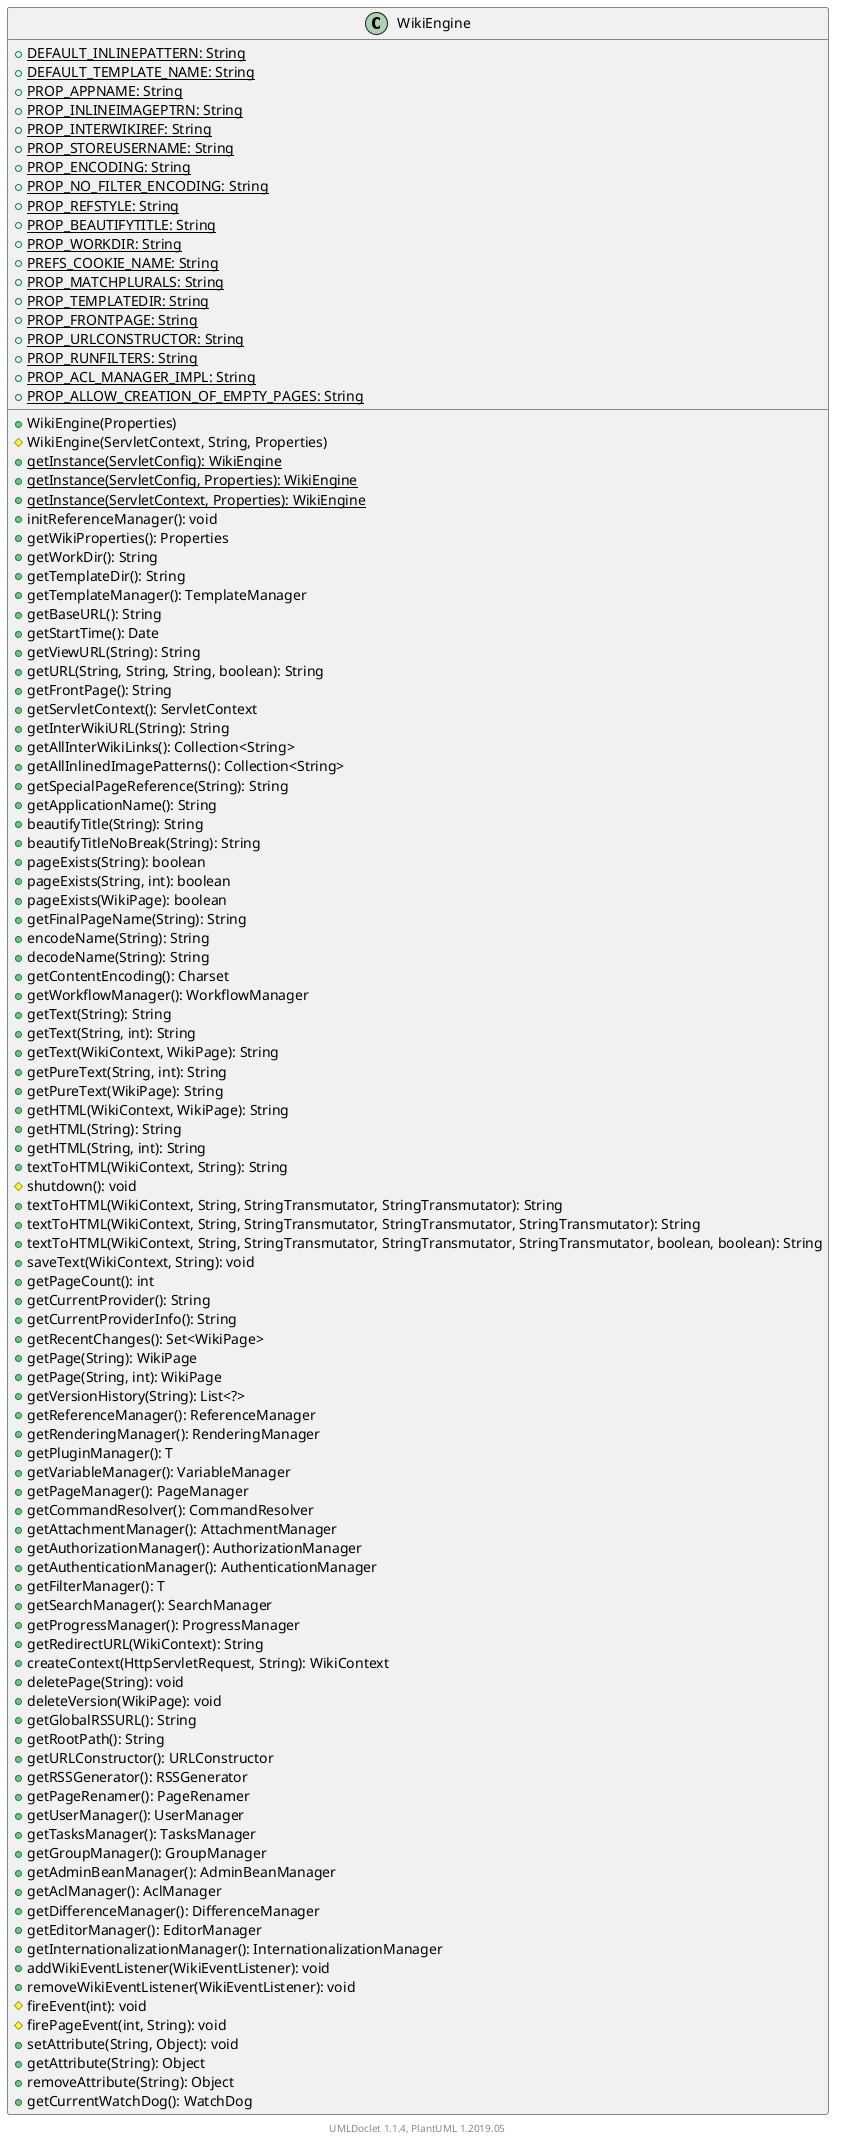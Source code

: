 @startuml

    class WikiEngine [[WikiEngine.html]] {
        {static} +DEFAULT_INLINEPATTERN: String
        {static} +DEFAULT_TEMPLATE_NAME: String
        {static} +PROP_APPNAME: String
        {static} +PROP_INLINEIMAGEPTRN: String
        {static} +PROP_INTERWIKIREF: String
        {static} +PROP_STOREUSERNAME: String
        {static} +PROP_ENCODING: String
        {static} +PROP_NO_FILTER_ENCODING: String
        {static} +PROP_REFSTYLE: String
        {static} +PROP_BEAUTIFYTITLE: String
        {static} +PROP_WORKDIR: String
        {static} +PREFS_COOKIE_NAME: String
        {static} +PROP_MATCHPLURALS: String
        {static} +PROP_TEMPLATEDIR: String
        {static} +PROP_FRONTPAGE: String
        {static} +PROP_URLCONSTRUCTOR: String
        {static} +PROP_RUNFILTERS: String
        {static} +PROP_ACL_MANAGER_IMPL: String
        {static} +PROP_ALLOW_CREATION_OF_EMPTY_PAGES: String
        +WikiEngine(Properties)
        #WikiEngine(ServletContext, String, Properties)
        {static} +getInstance(ServletConfig): WikiEngine
        {static} +getInstance(ServletConfig, Properties): WikiEngine
        {static} +getInstance(ServletContext, Properties): WikiEngine
        +initReferenceManager(): void
        +getWikiProperties(): Properties
        +getWorkDir(): String
        +getTemplateDir(): String
        +getTemplateManager(): TemplateManager
        +getBaseURL(): String
        +getStartTime(): Date
        +getViewURL(String): String
        +getURL(String, String, String, boolean): String
        +getFrontPage(): String
        +getServletContext(): ServletContext
        +getInterWikiURL(String): String
        +getAllInterWikiLinks(): Collection<String>
        +getAllInlinedImagePatterns(): Collection<String>
        +getSpecialPageReference(String): String
        +getApplicationName(): String
        +beautifyTitle(String): String
        +beautifyTitleNoBreak(String): String
        +pageExists(String): boolean
        +pageExists(String, int): boolean
        +pageExists(WikiPage): boolean
        +getFinalPageName(String): String
        +encodeName(String): String
        +decodeName(String): String
        +getContentEncoding(): Charset
        +getWorkflowManager(): WorkflowManager
        +getText(String): String
        +getText(String, int): String
        +getText(WikiContext, WikiPage): String
        +getPureText(String, int): String
        +getPureText(WikiPage): String
        +getHTML(WikiContext, WikiPage): String
        +getHTML(String): String
        +getHTML(String, int): String
        +textToHTML(WikiContext, String): String
        #shutdown(): void
        +textToHTML(WikiContext, String, StringTransmutator, StringTransmutator): String
        +textToHTML(WikiContext, String, StringTransmutator, StringTransmutator, StringTransmutator): String
        +textToHTML(WikiContext, String, StringTransmutator, StringTransmutator, StringTransmutator, boolean, boolean): String
        +saveText(WikiContext, String): void
        +getPageCount(): int
        +getCurrentProvider(): String
        +getCurrentProviderInfo(): String
        +getRecentChanges(): Set<WikiPage>
        +getPage(String): WikiPage
        +getPage(String, int): WikiPage
        +getVersionHistory(String): List<?>
        +getReferenceManager(): ReferenceManager
        +getRenderingManager(): RenderingManager
        +getPluginManager(): T
        +getVariableManager(): VariableManager
        +getPageManager(): PageManager
        +getCommandResolver(): CommandResolver
        +getAttachmentManager(): AttachmentManager
        +getAuthorizationManager(): AuthorizationManager
        +getAuthenticationManager(): AuthenticationManager
        +getFilterManager(): T
        +getSearchManager(): SearchManager
        +getProgressManager(): ProgressManager
        +getRedirectURL(WikiContext): String
        +createContext(HttpServletRequest, String): WikiContext
        +deletePage(String): void
        +deleteVersion(WikiPage): void
        +getGlobalRSSURL(): String
        +getRootPath(): String
        +getURLConstructor(): URLConstructor
        +getRSSGenerator(): RSSGenerator
        +getPageRenamer(): PageRenamer
        +getUserManager(): UserManager
        +getTasksManager(): TasksManager
        +getGroupManager(): GroupManager
        +getAdminBeanManager(): AdminBeanManager
        +getAclManager(): AclManager
        +getDifferenceManager(): DifferenceManager
        +getEditorManager(): EditorManager
        +getInternationalizationManager(): InternationalizationManager
        +addWikiEventListener(WikiEventListener): void
        +removeWikiEventListener(WikiEventListener): void
        #fireEvent(int): void
        #firePageEvent(int, String): void
        +setAttribute(String, Object): void
        +getAttribute(String): Object
        +removeAttribute(String): Object
        +getCurrentWatchDog(): WatchDog
    }


    center footer UMLDoclet 1.1.4, PlantUML 1.2019.05
@enduml
